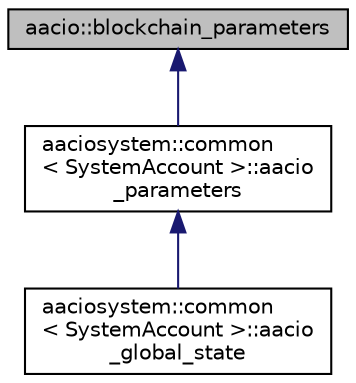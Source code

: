 digraph "aacio::blockchain_parameters"
{
  edge [fontname="Helvetica",fontsize="10",labelfontname="Helvetica",labelfontsize="10"];
  node [fontname="Helvetica",fontsize="10",shape=record];
  Node0 [label="aacio::blockchain_parameters",height=0.2,width=0.4,color="black", fillcolor="grey75", style="filled", fontcolor="black"];
  Node0 -> Node1 [dir="back",color="midnightblue",fontsize="10",style="solid"];
  Node1 [label="aaciosystem::common\l\< SystemAccount \>::aacio\l_parameters",height=0.2,width=0.4,color="black", fillcolor="white", style="filled",URL="$structaaciosystem_1_1common_1_1aacio__parameters.html"];
  Node1 -> Node2 [dir="back",color="midnightblue",fontsize="10",style="solid"];
  Node2 [label="aaciosystem::common\l\< SystemAccount \>::aacio\l_global_state",height=0.2,width=0.4,color="black", fillcolor="white", style="filled",URL="$structaaciosystem_1_1common_1_1aacio__global__state.html"];
}
